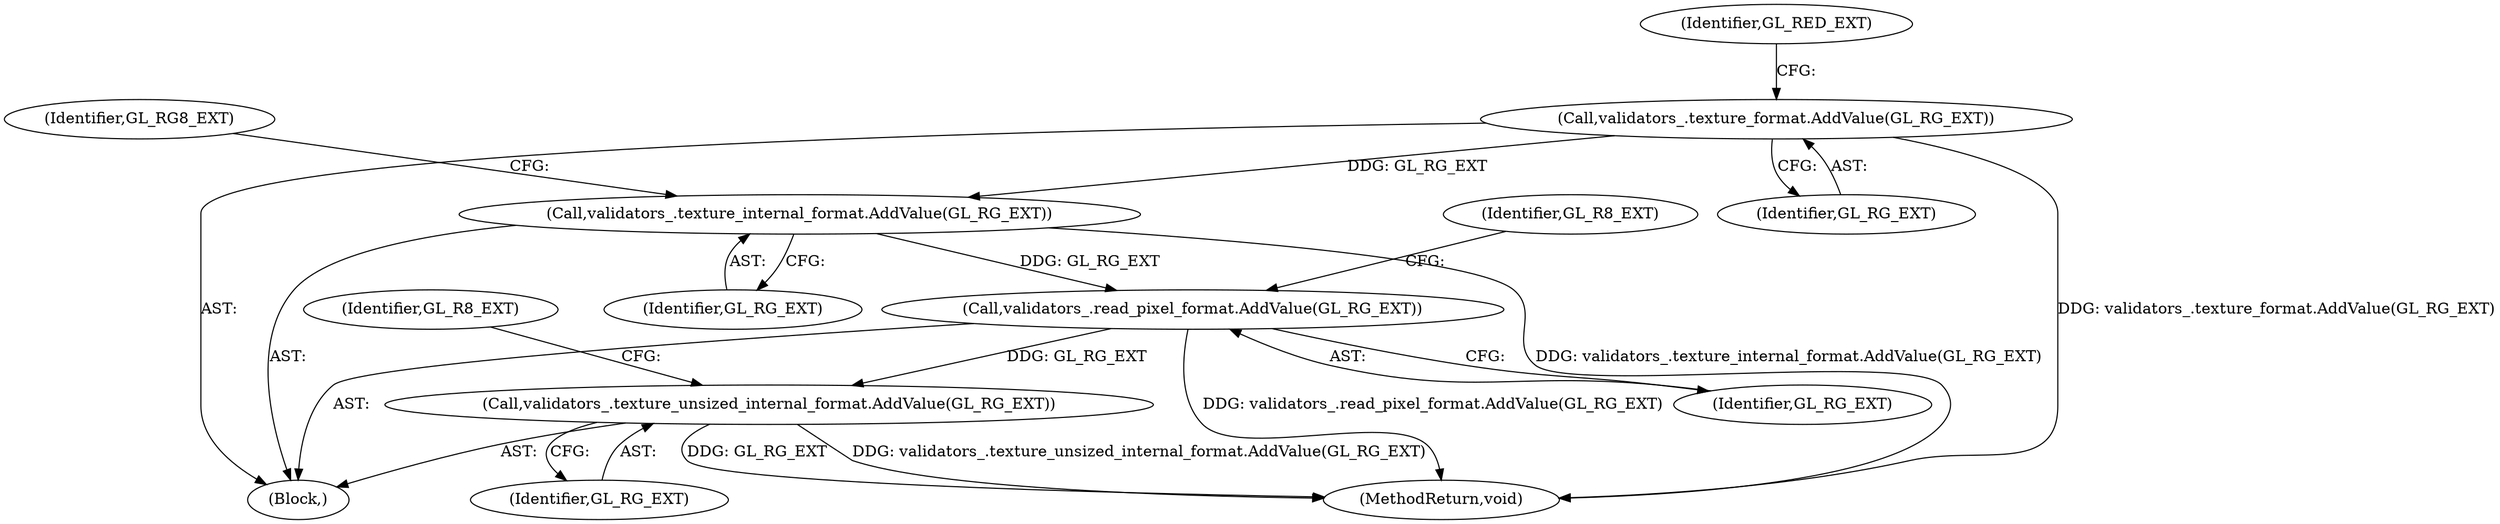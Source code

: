 digraph "0_Chrome_a4150b688a754d3d10d2ca385155b1c95d77d6ae_0@API" {
"1002009" [label="(Call,validators_.read_pixel_format.AddValue(GL_RG_EXT))"];
"1002003" [label="(Call,validators_.texture_internal_format.AddValue(GL_RG_EXT))"];
"1001997" [label="(Call,validators_.texture_format.AddValue(GL_RG_EXT))"];
"1002017" [label="(Call,validators_.texture_unsized_internal_format.AddValue(GL_RG_EXT))"];
"1002020" [label="(Identifier,GL_R8_EXT)"];
"1002006" [label="(Identifier,GL_RG8_EXT)"];
"1002478" [label="(MethodReturn,void)"];
"1002018" [label="(Identifier,GL_RG_EXT)"];
"1002003" [label="(Call,validators_.texture_internal_format.AddValue(GL_RG_EXT))"];
"1001997" [label="(Call,validators_.texture_format.AddValue(GL_RG_EXT))"];
"1002010" [label="(Identifier,GL_RG_EXT)"];
"1002000" [label="(Identifier,GL_RED_EXT)"];
"1002017" [label="(Call,validators_.texture_unsized_internal_format.AddValue(GL_RG_EXT))"];
"1002012" [label="(Identifier,GL_R8_EXT)"];
"1002009" [label="(Call,validators_.read_pixel_format.AddValue(GL_RG_EXT))"];
"1002004" [label="(Identifier,GL_RG_EXT)"];
"1001998" [label="(Identifier,GL_RG_EXT)"];
"1001987" [label="(Block,)"];
"1002009" -> "1001987"  [label="AST: "];
"1002009" -> "1002010"  [label="CFG: "];
"1002010" -> "1002009"  [label="AST: "];
"1002012" -> "1002009"  [label="CFG: "];
"1002009" -> "1002478"  [label="DDG: validators_.read_pixel_format.AddValue(GL_RG_EXT)"];
"1002003" -> "1002009"  [label="DDG: GL_RG_EXT"];
"1002009" -> "1002017"  [label="DDG: GL_RG_EXT"];
"1002003" -> "1001987"  [label="AST: "];
"1002003" -> "1002004"  [label="CFG: "];
"1002004" -> "1002003"  [label="AST: "];
"1002006" -> "1002003"  [label="CFG: "];
"1002003" -> "1002478"  [label="DDG: validators_.texture_internal_format.AddValue(GL_RG_EXT)"];
"1001997" -> "1002003"  [label="DDG: GL_RG_EXT"];
"1001997" -> "1001987"  [label="AST: "];
"1001997" -> "1001998"  [label="CFG: "];
"1001998" -> "1001997"  [label="AST: "];
"1002000" -> "1001997"  [label="CFG: "];
"1001997" -> "1002478"  [label="DDG: validators_.texture_format.AddValue(GL_RG_EXT)"];
"1002017" -> "1001987"  [label="AST: "];
"1002017" -> "1002018"  [label="CFG: "];
"1002018" -> "1002017"  [label="AST: "];
"1002020" -> "1002017"  [label="CFG: "];
"1002017" -> "1002478"  [label="DDG: GL_RG_EXT"];
"1002017" -> "1002478"  [label="DDG: validators_.texture_unsized_internal_format.AddValue(GL_RG_EXT)"];
}
